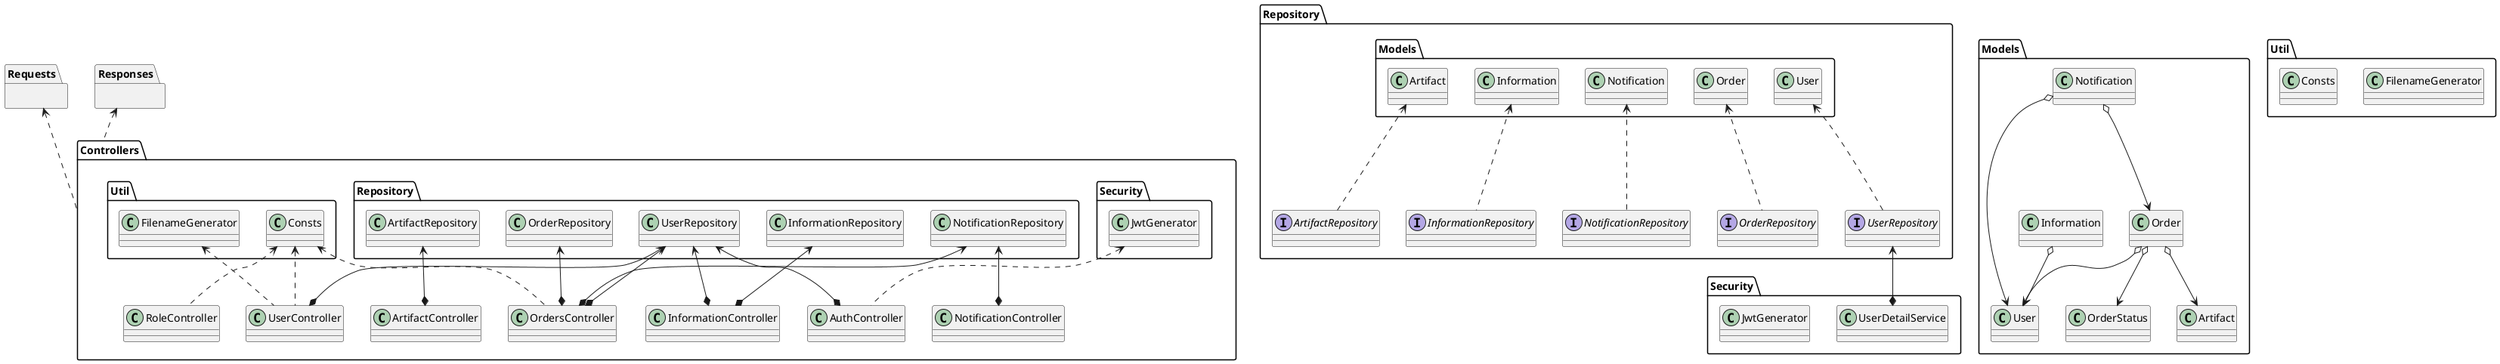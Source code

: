 @startuml


package Controllers {
    class ArtifactController
    Repository.ArtifactRepository <--* ArtifactController

    class AuthController
    Repository.UserRepository <--* AuthController
    Security.JwtGenerator <.. AuthController

    class InformationController 
    Repository.InformationRepository <--* InformationController
    Repository.UserRepository <--* InformationController


    class NotificationController
    Repository.NotificationRepository <--* NotificationController
    
    class OrdersController
    Repository.OrderRepository <--* OrdersController
    Repository.UserRepository <--* OrdersController
    Repository.NotificationRepository <--* OrdersController
    Util.Consts <.. OrdersController    

    class RoleController
    Util.Consts <.. RoleController

    class UserController
    Repository.UserRepository <--* UserController
    Util.FilenameGenerator <.. UserController
    Util.Consts <.. UserController
   
}

package Repository {
    interface ArtifactRepository
    Models.Artifact <.. ArtifactRepository

    interface InformationRepository
    Models.Information <.. InformationRepository

    interface NotificationRepository
    Models.Notification <.. NotificationRepository

    interface OrderRepository
    Models.Order <.. OrderRepository

    interface UserRepository
    Models.User <.. UserRepository
}



package Security {

    class UserDetailService
    Repository.UserRepository <--* UserDetailService

    class JwtGenerator

}


package Models {
    class Artifact
    
    class Information
    
    class Notification
    
    class Order

    
    class OrderStatus
    
    class User

    Order o--> User
    Order o--> OrderStatus
    Order o--> Artifact
   
    Information o--> User
    
    Notification o--> User
    Notification o--> Order

    

}

package Requests {

}

package Responses {

}

package Util {
    class FilenameGenerator

    class Consts

}

Requests <.. Controllers
Responses <.. Controllers



@enduml


